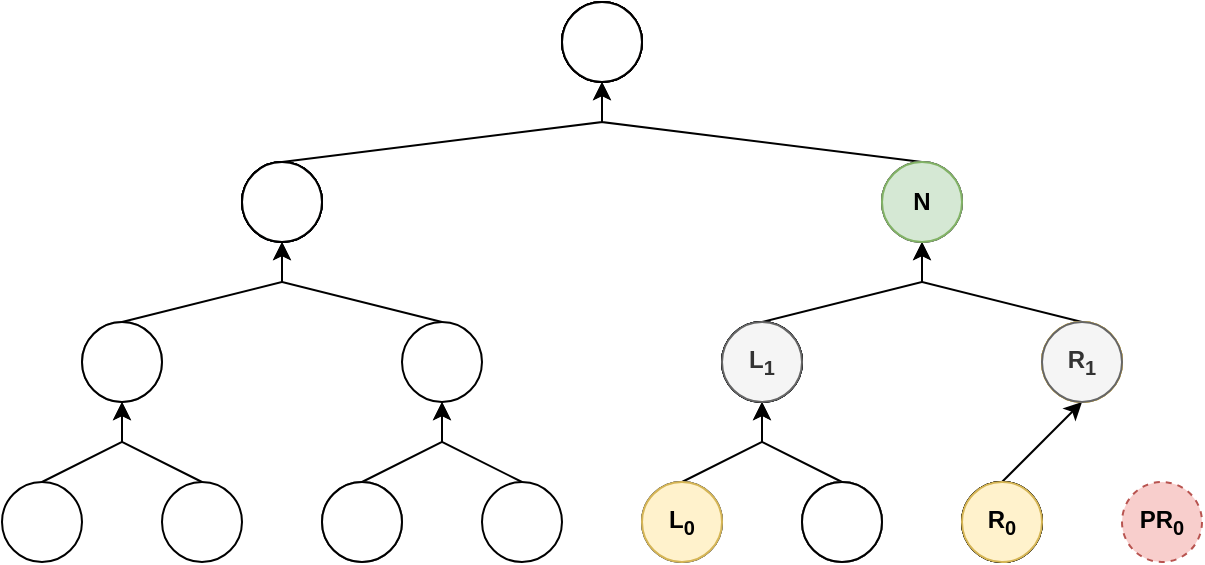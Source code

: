 <mxfile version="13.6.6" type="device"><diagram id="ojN4E0YBV7tJniFSJAMY" name="Page-1"><mxGraphModel dx="1408" dy="696" grid="1" gridSize="10" guides="1" tooltips="1" connect="1" arrows="1" fold="1" page="1" pageScale="1" pageWidth="850" pageHeight="1100" math="0" shadow="0"><root><mxCell id="0"/><mxCell id="1" parent="0"/><mxCell id="IFzSHtqWH9dVXbT2m7DT-62" value="" style="ellipse;whiteSpace=wrap;html=1;aspect=fixed;fontStyle=1;" parent="1" vertex="1"><mxGeometry x="200" y="520" width="40" height="40" as="geometry"/></mxCell><mxCell id="IFzSHtqWH9dVXbT2m7DT-63" value="" style="ellipse;whiteSpace=wrap;html=1;aspect=fixed;fontStyle=1;" parent="1" vertex="1"><mxGeometry x="280" y="520" width="40" height="40" as="geometry"/></mxCell><mxCell id="IFzSHtqWH9dVXbT2m7DT-68" value="" style="ellipse;whiteSpace=wrap;html=1;aspect=fixed;fontStyle=1;fillColor=#dae8fc;strokeColor=#6c8ebf;" parent="1" vertex="1"><mxGeometry x="680" y="520" width="40" height="40" as="geometry"/></mxCell><mxCell id="IFzSHtqWH9dVXbT2m7DT-69" value="" style="endArrow=classic;html=1;exitX=0.5;exitY=0;exitDx=0;exitDy=0;entryX=0.5;entryY=1;entryDx=0;entryDy=0;rounded=0;" parent="1" source="IFzSHtqWH9dVXbT2m7DT-62" target="IFzSHtqWH9dVXbT2m7DT-70" edge="1"><mxGeometry width="50" height="50" relative="1" as="geometry"><mxPoint x="420" y="420" as="sourcePoint"/><mxPoint x="260" y="480" as="targetPoint"/><Array as="points"><mxPoint x="260" y="500"/></Array></mxGeometry></mxCell><mxCell id="IFzSHtqWH9dVXbT2m7DT-70" value="" style="ellipse;whiteSpace=wrap;html=1;aspect=fixed;fontStyle=1;fillColor=#f5f5f5;strokeColor=#666666;fontColor=#333333;" parent="1" vertex="1"><mxGeometry x="240" y="440" width="40" height="40" as="geometry"/></mxCell><mxCell id="IFzSHtqWH9dVXbT2m7DT-71" value="" style="endArrow=classic;html=1;exitX=0.5;exitY=0;exitDx=0;exitDy=0;entryX=0.5;entryY=1;entryDx=0;entryDy=0;rounded=0;" parent="1" source="IFzSHtqWH9dVXbT2m7DT-63" target="IFzSHtqWH9dVXbT2m7DT-70" edge="1"><mxGeometry width="50" height="50" relative="1" as="geometry"><mxPoint x="230" y="530" as="sourcePoint"/><mxPoint x="270" y="490" as="targetPoint"/><Array as="points"><mxPoint x="260" y="500"/></Array></mxGeometry></mxCell><mxCell id="IFzSHtqWH9dVXbT2m7DT-74" value="" style="ellipse;whiteSpace=wrap;html=1;aspect=fixed;fontStyle=1;fillColor=#fff2cc;strokeColor=#d6b656;" parent="1" vertex="1"><mxGeometry x="720" y="440" width="40" height="40" as="geometry"/></mxCell><mxCell id="IFzSHtqWH9dVXbT2m7DT-79" value="" style="ellipse;whiteSpace=wrap;html=1;aspect=fixed;fontStyle=1;fillColor=#f5f5f5;strokeColor=#666666;fontColor=#333333;" parent="1" vertex="1"><mxGeometry x="360" y="520" width="40" height="40" as="geometry"/></mxCell><mxCell id="IFzSHtqWH9dVXbT2m7DT-80" value="" style="ellipse;whiteSpace=wrap;html=1;aspect=fixed;fontStyle=1;" parent="1" vertex="1"><mxGeometry x="440" y="520" width="40" height="40" as="geometry"/></mxCell><mxCell id="IFzSHtqWH9dVXbT2m7DT-81" value="" style="endArrow=classic;html=1;exitX=0.5;exitY=0;exitDx=0;exitDy=0;entryX=0.5;entryY=1;entryDx=0;entryDy=0;rounded=0;" parent="1" source="IFzSHtqWH9dVXbT2m7DT-79" target="IFzSHtqWH9dVXbT2m7DT-82" edge="1"><mxGeometry width="50" height="50" relative="1" as="geometry"><mxPoint x="580" y="420" as="sourcePoint"/><mxPoint x="420" y="480" as="targetPoint"/><Array as="points"><mxPoint x="420" y="500"/></Array></mxGeometry></mxCell><mxCell id="IFzSHtqWH9dVXbT2m7DT-82" value="" style="ellipse;whiteSpace=wrap;html=1;aspect=fixed;fontStyle=1;" parent="1" vertex="1"><mxGeometry x="400" y="440" width="40" height="40" as="geometry"/></mxCell><mxCell id="IFzSHtqWH9dVXbT2m7DT-83" value="" style="endArrow=classic;html=1;exitX=0.5;exitY=0;exitDx=0;exitDy=0;entryX=0.5;entryY=1;entryDx=0;entryDy=0;rounded=0;" parent="1" source="IFzSHtqWH9dVXbT2m7DT-80" target="IFzSHtqWH9dVXbT2m7DT-82" edge="1"><mxGeometry width="50" height="50" relative="1" as="geometry"><mxPoint x="390" y="530" as="sourcePoint"/><mxPoint x="430" y="490" as="targetPoint"/><Array as="points"><mxPoint x="420" y="500"/></Array></mxGeometry></mxCell><mxCell id="IFzSHtqWH9dVXbT2m7DT-89" value="" style="ellipse;whiteSpace=wrap;html=1;aspect=fixed;fontStyle=1;fillColor=#f5f5f5;strokeColor=#666666;fontColor=#333333;" parent="1" vertex="1"><mxGeometry x="520" y="520" width="40" height="40" as="geometry"/></mxCell><mxCell id="IFzSHtqWH9dVXbT2m7DT-90" value="" style="ellipse;whiteSpace=wrap;html=1;aspect=fixed;fontStyle=1;fillColor=#f5f5f5;strokeColor=#666666;fontColor=#333333;" parent="1" vertex="1"><mxGeometry x="600" y="520" width="40" height="40" as="geometry"/></mxCell><mxCell id="IFzSHtqWH9dVXbT2m7DT-91" value="" style="endArrow=classic;html=1;exitX=0.5;exitY=0;exitDx=0;exitDy=0;entryX=0.5;entryY=1;entryDx=0;entryDy=0;rounded=0;" parent="1" source="IFzSHtqWH9dVXbT2m7DT-89" target="IFzSHtqWH9dVXbT2m7DT-92" edge="1"><mxGeometry width="50" height="50" relative="1" as="geometry"><mxPoint x="740" y="420" as="sourcePoint"/><mxPoint x="580" y="480" as="targetPoint"/><Array as="points"><mxPoint x="580" y="500"/></Array></mxGeometry></mxCell><mxCell id="IFzSHtqWH9dVXbT2m7DT-92" value="" style="ellipse;whiteSpace=wrap;html=1;aspect=fixed;fontStyle=1;fillColor=#dae8fc;strokeColor=#6c8ebf;" parent="1" vertex="1"><mxGeometry x="560" y="440" width="40" height="40" as="geometry"/></mxCell><mxCell id="IFzSHtqWH9dVXbT2m7DT-93" value="" style="endArrow=classic;html=1;exitX=0.5;exitY=0;exitDx=0;exitDy=0;entryX=0.5;entryY=1;entryDx=0;entryDy=0;rounded=0;" parent="1" source="IFzSHtqWH9dVXbT2m7DT-90" target="IFzSHtqWH9dVXbT2m7DT-92" edge="1"><mxGeometry width="50" height="50" relative="1" as="geometry"><mxPoint x="550" y="530" as="sourcePoint"/><mxPoint x="590" y="490" as="targetPoint"/><Array as="points"><mxPoint x="580" y="500"/></Array></mxGeometry></mxCell><mxCell id="IFzSHtqWH9dVXbT2m7DT-95" value="" style="endArrow=classic;html=1;exitX=0.5;exitY=0;exitDx=0;exitDy=0;entryX=0.5;entryY=1;entryDx=0;entryDy=0;" parent="1" source="IFzSHtqWH9dVXbT2m7DT-68" target="IFzSHtqWH9dVXbT2m7DT-74" edge="1"><mxGeometry width="50" height="50" relative="1" as="geometry"><mxPoint x="420" y="420" as="sourcePoint"/><mxPoint x="470" y="370" as="targetPoint"/></mxGeometry></mxCell><mxCell id="IFzSHtqWH9dVXbT2m7DT-97" value="" style="endArrow=classic;html=1;exitX=0.5;exitY=0;exitDx=0;exitDy=0;entryX=0.5;entryY=1;entryDx=0;entryDy=0;rounded=0;" parent="1" source="IFzSHtqWH9dVXbT2m7DT-70" target="IFzSHtqWH9dVXbT2m7DT-98" edge="1"><mxGeometry width="50" height="50" relative="1" as="geometry"><mxPoint x="300" y="440" as="sourcePoint"/><mxPoint x="340" y="400" as="targetPoint"/><Array as="points"><mxPoint x="340" y="420"/></Array></mxGeometry></mxCell><mxCell id="IFzSHtqWH9dVXbT2m7DT-98" value="" style="ellipse;whiteSpace=wrap;html=1;aspect=fixed;fontStyle=1;fillColor=#dae8fc;strokeColor=#6c8ebf;" parent="1" vertex="1"><mxGeometry x="320" y="360" width="40" height="40" as="geometry"/></mxCell><mxCell id="IFzSHtqWH9dVXbT2m7DT-99" value="" style="endArrow=classic;html=1;exitX=0.5;exitY=0;exitDx=0;exitDy=0;entryX=0.5;entryY=1;entryDx=0;entryDy=0;rounded=0;" parent="1" source="IFzSHtqWH9dVXbT2m7DT-82" target="IFzSHtqWH9dVXbT2m7DT-98" edge="1"><mxGeometry width="50" height="50" relative="1" as="geometry"><mxPoint x="380" y="440" as="sourcePoint"/><mxPoint x="350" y="410" as="targetPoint"/><Array as="points"><mxPoint x="340" y="420"/></Array></mxGeometry></mxCell><mxCell id="IFzSHtqWH9dVXbT2m7DT-100" value="" style="ellipse;whiteSpace=wrap;html=1;aspect=fixed;fontStyle=1;fillColor=#f5f5f5;strokeColor=#666666;fontColor=#333333;" parent="1" vertex="1"><mxGeometry x="640" y="360" width="40" height="40" as="geometry"/></mxCell><mxCell id="IFzSHtqWH9dVXbT2m7DT-101" value="" style="endArrow=classic;html=1;exitX=0.5;exitY=0;exitDx=0;exitDy=0;rounded=0;" parent="1" source="IFzSHtqWH9dVXbT2m7DT-92" target="IFzSHtqWH9dVXbT2m7DT-100" edge="1"><mxGeometry width="50" height="50" relative="1" as="geometry"><mxPoint x="580" y="440" as="sourcePoint"/><mxPoint x="660" y="400" as="targetPoint"/><Array as="points"><mxPoint x="660" y="420"/></Array></mxGeometry></mxCell><mxCell id="IFzSHtqWH9dVXbT2m7DT-102" value="" style="endArrow=classic;html=1;exitX=0.5;exitY=0;exitDx=0;exitDy=0;rounded=0;" parent="1" source="IFzSHtqWH9dVXbT2m7DT-74" target="IFzSHtqWH9dVXbT2m7DT-100" edge="1"><mxGeometry width="50" height="50" relative="1" as="geometry"><mxPoint x="740" y="440" as="sourcePoint"/><mxPoint x="660" y="400" as="targetPoint"/><Array as="points"><mxPoint x="660" y="420"/></Array></mxGeometry></mxCell><mxCell id="IFzSHtqWH9dVXbT2m7DT-103" value="" style="ellipse;whiteSpace=wrap;html=1;aspect=fixed;fontStyle=1;fillColor=#f8cecc;strokeColor=#b85450;" parent="1" vertex="1"><mxGeometry x="480" y="280" width="40" height="40" as="geometry"/></mxCell><mxCell id="IFzSHtqWH9dVXbT2m7DT-106" value="" style="endArrow=classic;html=1;exitX=0.5;exitY=0;exitDx=0;exitDy=0;entryX=0.5;entryY=1;entryDx=0;entryDy=0;rounded=0;" parent="1" target="IFzSHtqWH9dVXbT2m7DT-103" edge="1"><mxGeometry width="50" height="50" relative="1" as="geometry"><mxPoint x="340" y="360" as="sourcePoint"/><mxPoint x="420" y="320" as="targetPoint"/><Array as="points"><mxPoint x="500" y="340"/></Array></mxGeometry></mxCell><mxCell id="IFzSHtqWH9dVXbT2m7DT-107" value="" style="endArrow=classic;html=1;exitX=0.5;exitY=0;exitDx=0;exitDy=0;entryX=0.5;entryY=1;entryDx=0;entryDy=0;rounded=0;" parent="1" source="IFzSHtqWH9dVXbT2m7DT-100" target="IFzSHtqWH9dVXbT2m7DT-103" edge="1"><mxGeometry width="50" height="50" relative="1" as="geometry"><mxPoint x="350" y="370" as="sourcePoint"/><mxPoint x="510" y="330" as="targetPoint"/><Array as="points"><mxPoint x="500" y="340"/></Array></mxGeometry></mxCell><mxCell id="G8m74MdHtYMAUnnU4bvp-1" value="" style="ellipse;whiteSpace=wrap;html=1;aspect=fixed;fontStyle=1;" vertex="1" parent="1"><mxGeometry x="480" y="280" width="40" height="40" as="geometry"/></mxCell><mxCell id="G8m74MdHtYMAUnnU4bvp-2" value="" style="ellipse;whiteSpace=wrap;html=1;aspect=fixed;fontStyle=1;" vertex="1" parent="1"><mxGeometry x="320" y="360" width="40" height="40" as="geometry"/></mxCell><mxCell id="G8m74MdHtYMAUnnU4bvp-3" value="" style="ellipse;whiteSpace=wrap;html=1;aspect=fixed;fontStyle=1;" vertex="1" parent="1"><mxGeometry x="560" y="440" width="40" height="40" as="geometry"/></mxCell><mxCell id="G8m74MdHtYMAUnnU4bvp-4" value="" style="ellipse;whiteSpace=wrap;html=1;aspect=fixed;fontStyle=1;" vertex="1" parent="1"><mxGeometry x="680" y="520" width="40" height="40" as="geometry"/></mxCell><mxCell id="G8m74MdHtYMAUnnU4bvp-5" value="" style="ellipse;whiteSpace=wrap;html=1;aspect=fixed;fontStyle=1;" vertex="1" parent="1"><mxGeometry x="480" y="280" width="40" height="40" as="geometry"/></mxCell><mxCell id="G8m74MdHtYMAUnnU4bvp-6" value="" style="ellipse;whiteSpace=wrap;html=1;aspect=fixed;fontStyle=1;" vertex="1" parent="1"><mxGeometry x="320" y="360" width="40" height="40" as="geometry"/></mxCell><mxCell id="G8m74MdHtYMAUnnU4bvp-7" value="" style="ellipse;whiteSpace=wrap;html=1;aspect=fixed;fontStyle=1;" vertex="1" parent="1"><mxGeometry x="560" y="440" width="40" height="40" as="geometry"/></mxCell><mxCell id="G8m74MdHtYMAUnnU4bvp-8" value="" style="ellipse;whiteSpace=wrap;html=1;aspect=fixed;fontStyle=1;" vertex="1" parent="1"><mxGeometry x="680" y="520" width="40" height="40" as="geometry"/></mxCell><mxCell id="G8m74MdHtYMAUnnU4bvp-9" value="" style="ellipse;whiteSpace=wrap;html=1;aspect=fixed;fontStyle=1;fillColor=#f5f5f5;strokeColor=#666666;fontColor=#333333;" vertex="1" parent="1"><mxGeometry x="640" y="360" width="40" height="40" as="geometry"/></mxCell><mxCell id="G8m74MdHtYMAUnnU4bvp-10" value="" style="ellipse;whiteSpace=wrap;html=1;aspect=fixed;fontStyle=1;fillColor=#fff2cc;strokeColor=#d6b656;" vertex="1" parent="1"><mxGeometry x="720" y="440" width="40" height="40" as="geometry"/></mxCell><mxCell id="G8m74MdHtYMAUnnU4bvp-11" value="" style="ellipse;whiteSpace=wrap;html=1;aspect=fixed;fontStyle=1;fillColor=#f5f5f5;strokeColor=#666666;fontColor=#333333;" vertex="1" parent="1"><mxGeometry x="600" y="520" width="40" height="40" as="geometry"/></mxCell><mxCell id="G8m74MdHtYMAUnnU4bvp-12" value="" style="ellipse;whiteSpace=wrap;html=1;aspect=fixed;fontStyle=1;fillColor=#f5f5f5;strokeColor=#666666;fontColor=#333333;" vertex="1" parent="1"><mxGeometry x="520" y="520" width="40" height="40" as="geometry"/></mxCell><mxCell id="G8m74MdHtYMAUnnU4bvp-13" value="" style="ellipse;whiteSpace=wrap;html=1;aspect=fixed;fontStyle=1;" vertex="1" parent="1"><mxGeometry x="480" y="280" width="40" height="40" as="geometry"/></mxCell><mxCell id="G8m74MdHtYMAUnnU4bvp-14" value="" style="ellipse;whiteSpace=wrap;html=1;aspect=fixed;fontStyle=1;" vertex="1" parent="1"><mxGeometry x="320" y="360" width="40" height="40" as="geometry"/></mxCell><mxCell id="G8m74MdHtYMAUnnU4bvp-15" value="" style="ellipse;whiteSpace=wrap;html=1;aspect=fixed;fontStyle=1;" vertex="1" parent="1"><mxGeometry x="560" y="440" width="40" height="40" as="geometry"/></mxCell><mxCell id="G8m74MdHtYMAUnnU4bvp-16" value="" style="ellipse;whiteSpace=wrap;html=1;aspect=fixed;fontStyle=1;" vertex="1" parent="1"><mxGeometry x="680" y="520" width="40" height="40" as="geometry"/></mxCell><mxCell id="G8m74MdHtYMAUnnU4bvp-17" value="" style="ellipse;whiteSpace=wrap;html=1;aspect=fixed;fontStyle=1;fillColor=#f5f5f5;strokeColor=#666666;fontColor=#333333;" vertex="1" parent="1"><mxGeometry x="640" y="360" width="40" height="40" as="geometry"/></mxCell><mxCell id="G8m74MdHtYMAUnnU4bvp-18" value="" style="ellipse;whiteSpace=wrap;html=1;aspect=fixed;fontStyle=1;fillColor=#fff2cc;strokeColor=#d6b656;" vertex="1" parent="1"><mxGeometry x="720" y="440" width="40" height="40" as="geometry"/></mxCell><mxCell id="G8m74MdHtYMAUnnU4bvp-19" value="" style="ellipse;whiteSpace=wrap;html=1;aspect=fixed;fontStyle=1;fillColor=#f5f5f5;strokeColor=#666666;fontColor=#333333;" vertex="1" parent="1"><mxGeometry x="600" y="520" width="40" height="40" as="geometry"/></mxCell><mxCell id="G8m74MdHtYMAUnnU4bvp-20" value="" style="ellipse;whiteSpace=wrap;html=1;aspect=fixed;fontStyle=1;fillColor=#f5f5f5;strokeColor=#666666;fontColor=#333333;" vertex="1" parent="1"><mxGeometry x="520" y="520" width="40" height="40" as="geometry"/></mxCell><mxCell id="G8m74MdHtYMAUnnU4bvp-21" value="" style="ellipse;whiteSpace=wrap;html=1;aspect=fixed;fontStyle=1;" vertex="1" parent="1"><mxGeometry x="480" y="280" width="40" height="40" as="geometry"/></mxCell><mxCell id="G8m74MdHtYMAUnnU4bvp-22" value="" style="ellipse;whiteSpace=wrap;html=1;aspect=fixed;fontStyle=1;" vertex="1" parent="1"><mxGeometry x="320" y="360" width="40" height="40" as="geometry"/></mxCell><mxCell id="G8m74MdHtYMAUnnU4bvp-23" value="" style="ellipse;whiteSpace=wrap;html=1;aspect=fixed;fontStyle=1;" vertex="1" parent="1"><mxGeometry x="560" y="440" width="40" height="40" as="geometry"/></mxCell><mxCell id="G8m74MdHtYMAUnnU4bvp-24" value="" style="ellipse;whiteSpace=wrap;html=1;aspect=fixed;fontStyle=1;" vertex="1" parent="1"><mxGeometry x="680" y="520" width="40" height="40" as="geometry"/></mxCell><mxCell id="G8m74MdHtYMAUnnU4bvp-25" value="" style="ellipse;whiteSpace=wrap;html=1;aspect=fixed;fontStyle=1;fillColor=#f5f5f5;strokeColor=#666666;fontColor=#333333;" vertex="1" parent="1"><mxGeometry x="640" y="360" width="40" height="40" as="geometry"/></mxCell><mxCell id="G8m74MdHtYMAUnnU4bvp-26" value="" style="ellipse;whiteSpace=wrap;html=1;aspect=fixed;fontStyle=1;fillColor=#fff2cc;strokeColor=#d6b656;" vertex="1" parent="1"><mxGeometry x="720" y="440" width="40" height="40" as="geometry"/></mxCell><mxCell id="G8m74MdHtYMAUnnU4bvp-27" value="" style="ellipse;whiteSpace=wrap;html=1;aspect=fixed;fontStyle=1;fillColor=#f5f5f5;strokeColor=#666666;fontColor=#333333;" vertex="1" parent="1"><mxGeometry x="600" y="520" width="40" height="40" as="geometry"/></mxCell><mxCell id="G8m74MdHtYMAUnnU4bvp-28" value="" style="ellipse;whiteSpace=wrap;html=1;aspect=fixed;fontStyle=1;fillColor=#f5f5f5;strokeColor=#666666;fontColor=#333333;" vertex="1" parent="1"><mxGeometry x="520" y="520" width="40" height="40" as="geometry"/></mxCell><mxCell id="G8m74MdHtYMAUnnU4bvp-29" value="" style="ellipse;whiteSpace=wrap;html=1;aspect=fixed;fontStyle=1;fillColor=#f5f5f5;strokeColor=#666666;fontColor=#333333;" vertex="1" parent="1"><mxGeometry x="360" y="520" width="40" height="40" as="geometry"/></mxCell><mxCell id="G8m74MdHtYMAUnnU4bvp-30" value="" style="ellipse;whiteSpace=wrap;html=1;aspect=fixed;fontStyle=1;" vertex="1" parent="1"><mxGeometry x="480" y="280" width="40" height="40" as="geometry"/></mxCell><mxCell id="G8m74MdHtYMAUnnU4bvp-31" value="" style="ellipse;whiteSpace=wrap;html=1;aspect=fixed;fontStyle=1;" vertex="1" parent="1"><mxGeometry x="320" y="360" width="40" height="40" as="geometry"/></mxCell><mxCell id="G8m74MdHtYMAUnnU4bvp-32" value="L&lt;sub&gt;1&lt;/sub&gt;" style="ellipse;whiteSpace=wrap;html=1;aspect=fixed;fontStyle=1;fillColor=#f5f5f5;strokeColor=#666666;fontColor=#333333;" vertex="1" parent="1"><mxGeometry x="560" y="440" width="40" height="40" as="geometry"/></mxCell><mxCell id="G8m74MdHtYMAUnnU4bvp-33" value="R&lt;sub&gt;0&lt;/sub&gt;" style="ellipse;whiteSpace=wrap;html=1;aspect=fixed;fontStyle=1;fillColor=#fff2cc;strokeColor=#d6b656;" vertex="1" parent="1"><mxGeometry x="680" y="520" width="40" height="40" as="geometry"/></mxCell><mxCell id="G8m74MdHtYMAUnnU4bvp-34" value="N" style="ellipse;whiteSpace=wrap;html=1;aspect=fixed;fontStyle=1;fillColor=#d5e8d4;strokeColor=#82b366;" vertex="1" parent="1"><mxGeometry x="640" y="360" width="40" height="40" as="geometry"/></mxCell><mxCell id="G8m74MdHtYMAUnnU4bvp-35" value="R&lt;sub&gt;1&lt;/sub&gt;" style="ellipse;whiteSpace=wrap;html=1;aspect=fixed;fontStyle=1;fillColor=#f5f5f5;strokeColor=#666666;fontColor=#333333;" vertex="1" parent="1"><mxGeometry x="720" y="440" width="40" height="40" as="geometry"/></mxCell><mxCell id="G8m74MdHtYMAUnnU4bvp-36" value="" style="ellipse;whiteSpace=wrap;html=1;aspect=fixed;fontStyle=1;" vertex="1" parent="1"><mxGeometry x="600" y="520" width="40" height="40" as="geometry"/></mxCell><mxCell id="G8m74MdHtYMAUnnU4bvp-37" value="L&lt;sub&gt;0&lt;/sub&gt;" style="ellipse;whiteSpace=wrap;html=1;aspect=fixed;fontStyle=1;fillColor=#fff2cc;strokeColor=#d6b656;" vertex="1" parent="1"><mxGeometry x="520" y="520" width="40" height="40" as="geometry"/></mxCell><mxCell id="G8m74MdHtYMAUnnU4bvp-38" value="" style="ellipse;whiteSpace=wrap;html=1;aspect=fixed;fontStyle=1;" vertex="1" parent="1"><mxGeometry x="360" y="520" width="40" height="40" as="geometry"/></mxCell><mxCell id="G8m74MdHtYMAUnnU4bvp-39" value="" style="ellipse;whiteSpace=wrap;html=1;aspect=fixed;fontStyle=1;" vertex="1" parent="1"><mxGeometry x="240" y="440" width="40" height="40" as="geometry"/></mxCell><mxCell id="G8m74MdHtYMAUnnU4bvp-40" value="PR&lt;sub&gt;0&lt;/sub&gt;" style="ellipse;whiteSpace=wrap;html=1;aspect=fixed;fontStyle=1;fillColor=#f8cecc;strokeColor=#b85450;dashed=1;" vertex="1" parent="1"><mxGeometry x="760" y="520" width="40" height="40" as="geometry"/></mxCell></root></mxGraphModel></diagram></mxfile>